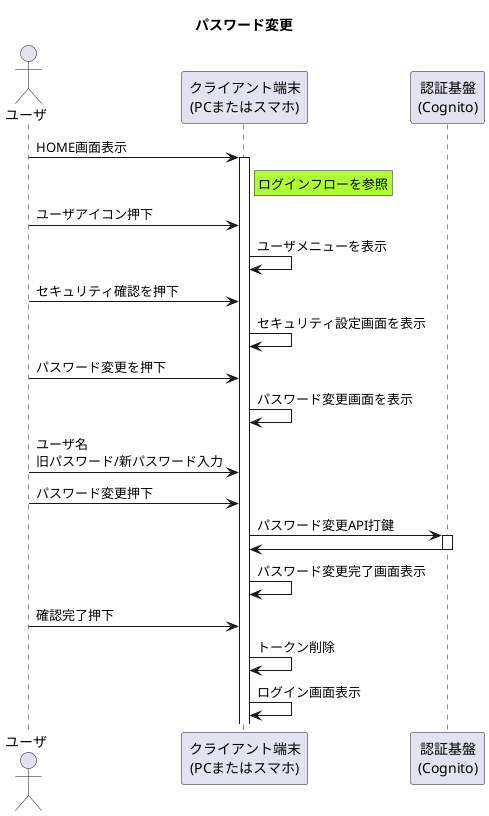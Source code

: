 @startuml  パスワード変更
title パスワード変更

' アクター定義
actor "ユーザ" as user
participant "クライアント端末\n(PCまたはスマホ)" as device
participant "認証基盤\n(Cognito)" as cognito

user -> device ++: HOME画面表示
rnote right of device #GreenYellow
    ログインフローを参照
end note
user -> device : ユーザアイコン押下
device -> device : ユーザメニューを表示
user -> device : セキュリティ確認を押下
device -> device : セキュリティ設定画面を表示
user -> device : パスワード変更を押下
device -> device : パスワード変更画面を表示
user -> device : ユーザ名\n旧パスワード/新パスワード入力
user -> device : パスワード変更押下
device -> cognito ++ : パスワード変更API打鍵
device <- cognito --
device -> device : パスワード変更完了画面表示
user -> device : 確認完了押下
device -> device : トークン削除
device -> device : ログイン画面表示
